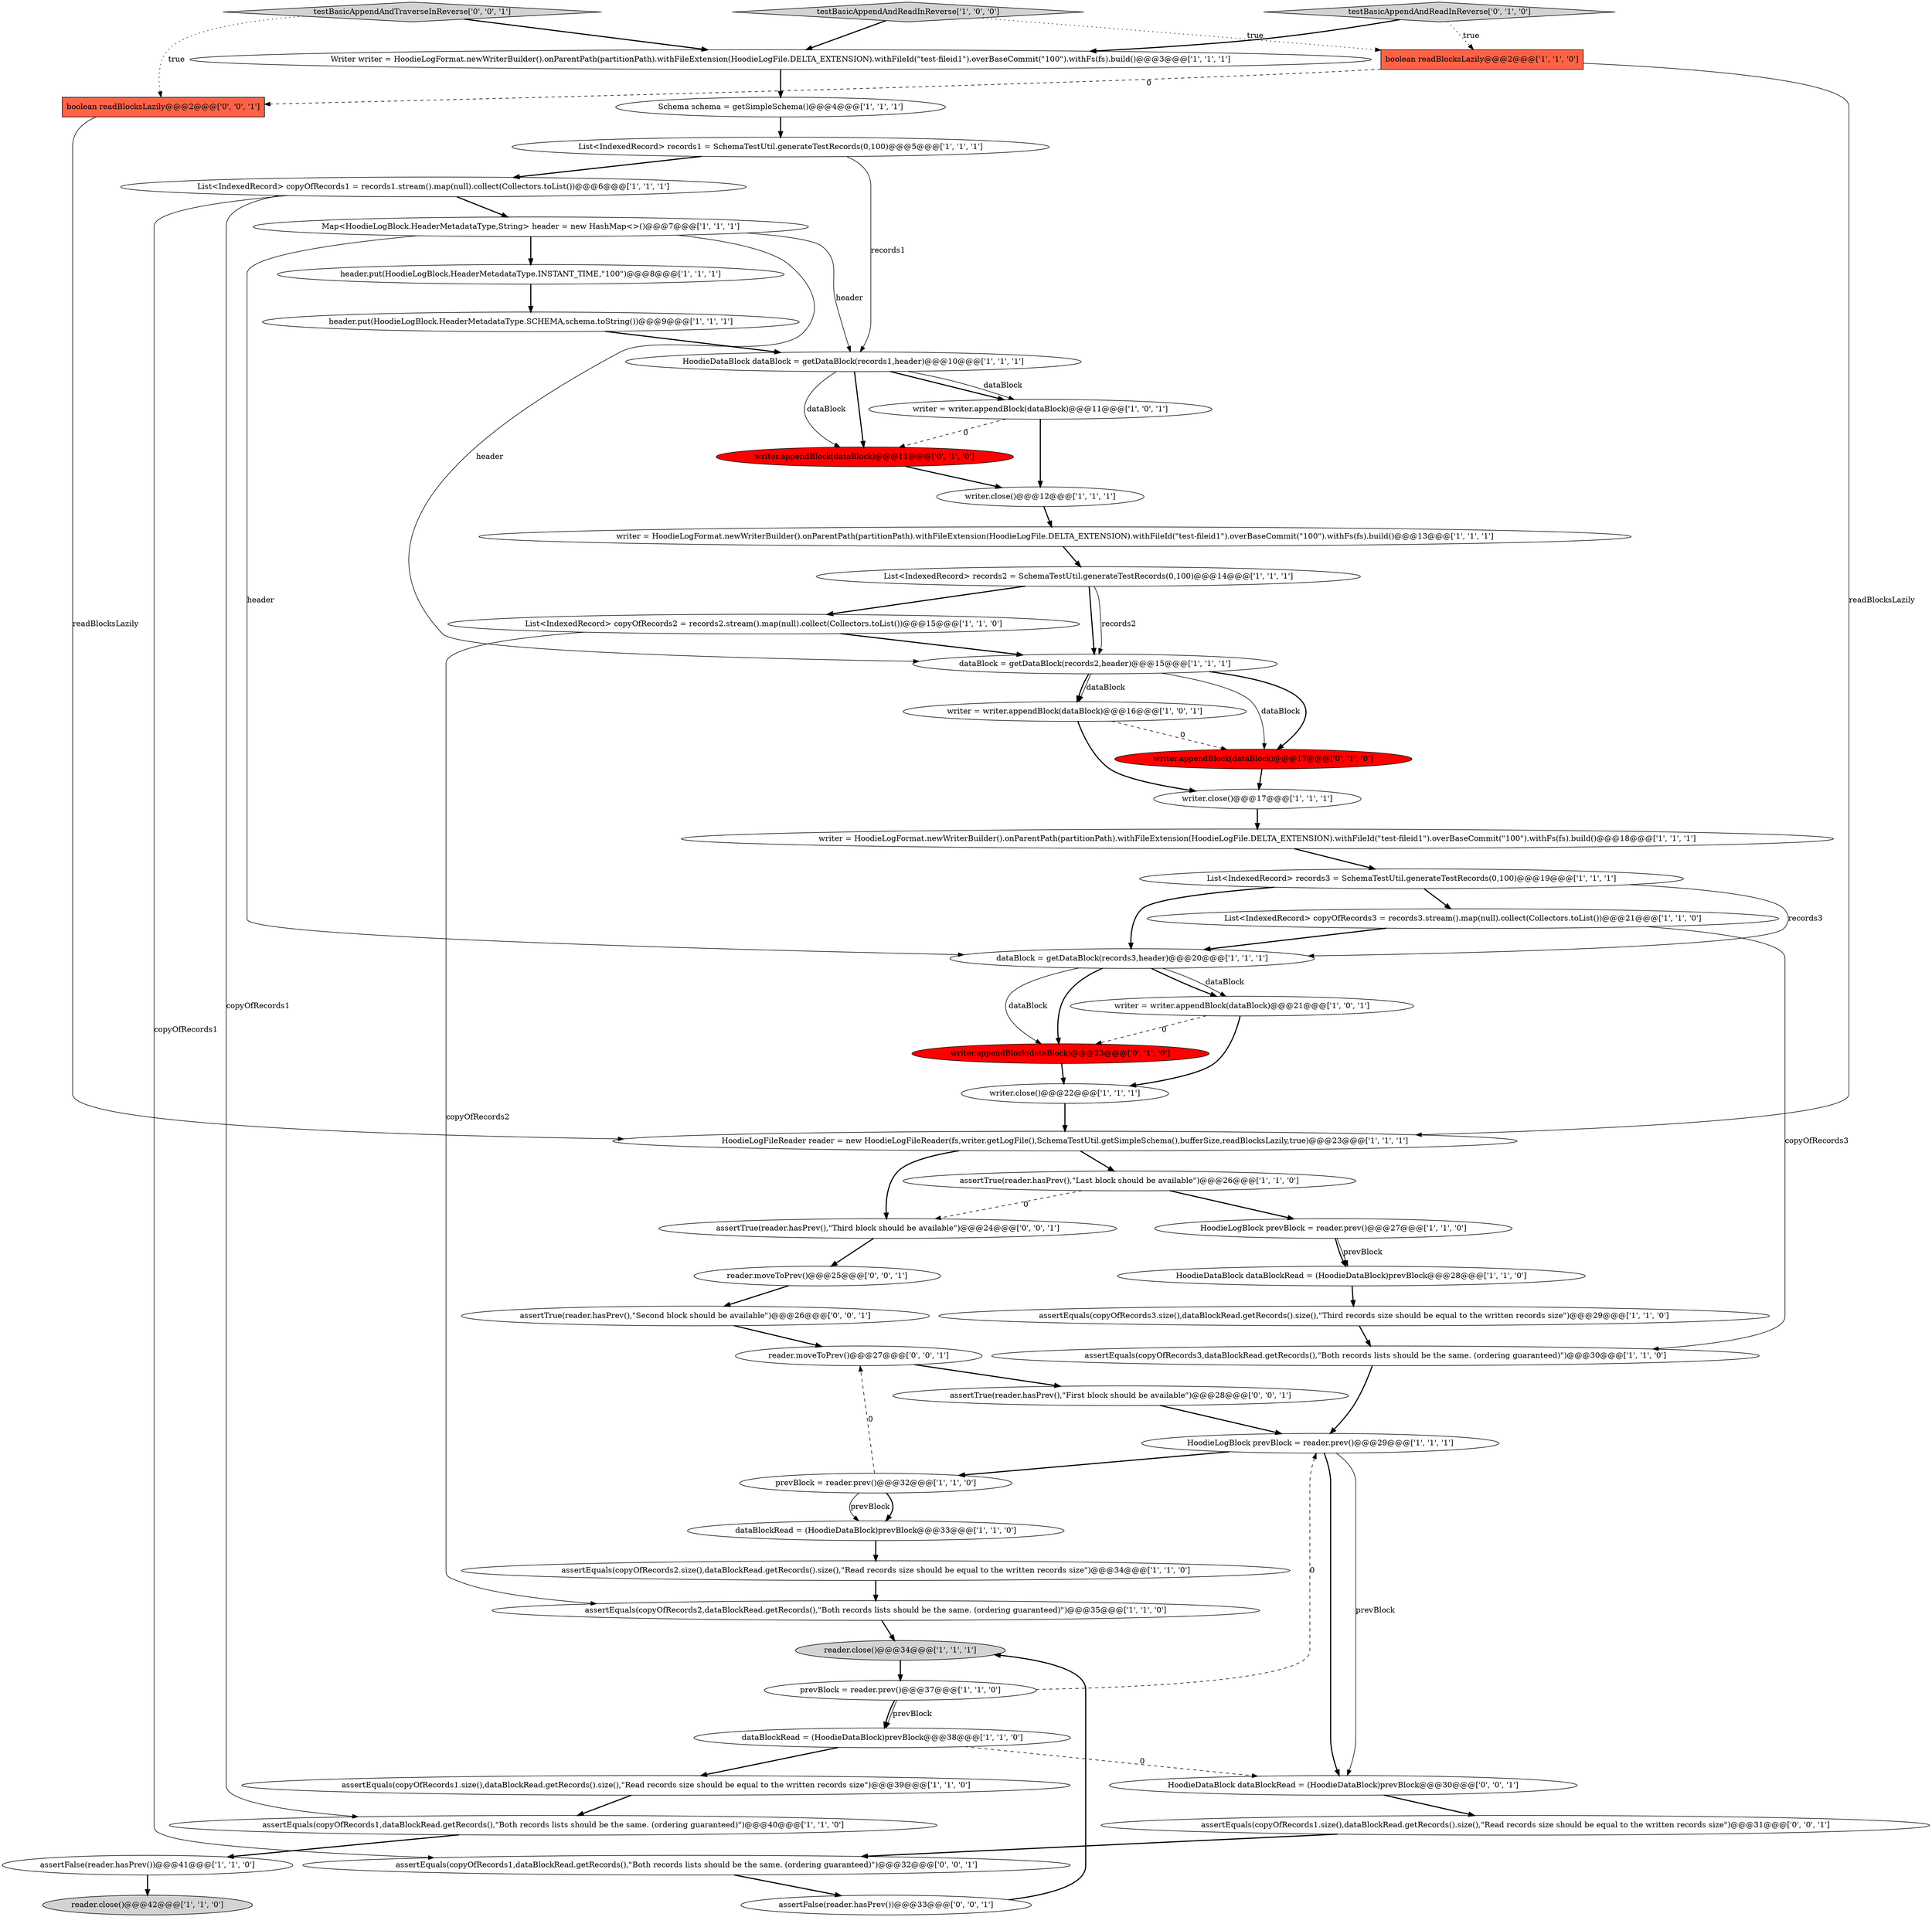 digraph {
43 [style = filled, label = "writer.appendBlock(dataBlock)@@@17@@@['0', '1', '0']", fillcolor = red, shape = ellipse image = "AAA1AAABBB2BBB"];
23 [style = filled, label = "dataBlockRead = (HoodieDataBlock)prevBlock@@@38@@@['1', '1', '0']", fillcolor = white, shape = ellipse image = "AAA0AAABBB1BBB"];
3 [style = filled, label = "prevBlock = reader.prev()@@@32@@@['1', '1', '0']", fillcolor = white, shape = ellipse image = "AAA0AAABBB1BBB"];
38 [style = filled, label = "writer = writer.appendBlock(dataBlock)@@@11@@@['1', '0', '1']", fillcolor = white, shape = ellipse image = "AAA0AAABBB1BBB"];
14 [style = filled, label = "assertEquals(copyOfRecords1,dataBlockRead.getRecords(),\"Both records lists should be the same. (ordering guaranteed)\")@@@40@@@['1', '1', '0']", fillcolor = white, shape = ellipse image = "AAA0AAABBB1BBB"];
26 [style = filled, label = "dataBlock = getDataBlock(records2,header)@@@15@@@['1', '1', '1']", fillcolor = white, shape = ellipse image = "AAA0AAABBB1BBB"];
29 [style = filled, label = "header.put(HoodieLogBlock.HeaderMetadataType.INSTANT_TIME,\"100\")@@@8@@@['1', '1', '1']", fillcolor = white, shape = ellipse image = "AAA0AAABBB1BBB"];
13 [style = filled, label = "writer = HoodieLogFormat.newWriterBuilder().onParentPath(partitionPath).withFileExtension(HoodieLogFile.DELTA_EXTENSION).withFileId(\"test-fileid1\").overBaseCommit(\"100\").withFs(fs).build()@@@13@@@['1', '1', '1']", fillcolor = white, shape = ellipse image = "AAA0AAABBB1BBB"];
41 [style = filled, label = "HoodieDataBlock dataBlock = getDataBlock(records1,header)@@@10@@@['1', '1', '1']", fillcolor = white, shape = ellipse image = "AAA0AAABBB1BBB"];
11 [style = filled, label = "assertFalse(reader.hasPrev())@@@41@@@['1', '1', '0']", fillcolor = white, shape = ellipse image = "AAA0AAABBB1BBB"];
12 [style = filled, label = "assertEquals(copyOfRecords3,dataBlockRead.getRecords(),\"Both records lists should be the same. (ordering guaranteed)\")@@@30@@@['1', '1', '0']", fillcolor = white, shape = ellipse image = "AAA0AAABBB1BBB"];
31 [style = filled, label = "dataBlock = getDataBlock(records3,header)@@@20@@@['1', '1', '1']", fillcolor = white, shape = ellipse image = "AAA0AAABBB1BBB"];
16 [style = filled, label = "writer.close()@@@12@@@['1', '1', '1']", fillcolor = white, shape = ellipse image = "AAA0AAABBB1BBB"];
20 [style = filled, label = "List<IndexedRecord> copyOfRecords2 = records2.stream().map(null).collect(Collectors.toList())@@@15@@@['1', '1', '0']", fillcolor = white, shape = ellipse image = "AAA0AAABBB1BBB"];
27 [style = filled, label = "writer = HoodieLogFormat.newWriterBuilder().onParentPath(partitionPath).withFileExtension(HoodieLogFile.DELTA_EXTENSION).withFileId(\"test-fileid1\").overBaseCommit(\"100\").withFs(fs).build()@@@18@@@['1', '1', '1']", fillcolor = white, shape = ellipse image = "AAA0AAABBB1BBB"];
54 [style = filled, label = "assertEquals(copyOfRecords1,dataBlockRead.getRecords(),\"Both records lists should be the same. (ordering guaranteed)\")@@@32@@@['0', '0', '1']", fillcolor = white, shape = ellipse image = "AAA0AAABBB3BBB"];
18 [style = filled, label = "assertTrue(reader.hasPrev(),\"Last block should be available\")@@@26@@@['1', '1', '0']", fillcolor = white, shape = ellipse image = "AAA0AAABBB1BBB"];
10 [style = filled, label = "assertEquals(copyOfRecords2,dataBlockRead.getRecords(),\"Both records lists should be the same. (ordering guaranteed)\")@@@35@@@['1', '1', '0']", fillcolor = white, shape = ellipse image = "AAA0AAABBB1BBB"];
39 [style = filled, label = "Map<HoodieLogBlock.HeaderMetadataType,String> header = new HashMap<>()@@@7@@@['1', '1', '1']", fillcolor = white, shape = ellipse image = "AAA0AAABBB1BBB"];
15 [style = filled, label = "List<IndexedRecord> copyOfRecords3 = records3.stream().map(null).collect(Collectors.toList())@@@21@@@['1', '1', '0']", fillcolor = white, shape = ellipse image = "AAA0AAABBB1BBB"];
44 [style = filled, label = "writer.appendBlock(dataBlock)@@@23@@@['0', '1', '0']", fillcolor = red, shape = ellipse image = "AAA1AAABBB2BBB"];
48 [style = filled, label = "testBasicAppendAndTraverseInReverse['0', '0', '1']", fillcolor = lightgray, shape = diamond image = "AAA0AAABBB3BBB"];
51 [style = filled, label = "boolean readBlocksLazily@@@2@@@['0', '0', '1']", fillcolor = tomato, shape = box image = "AAA0AAABBB3BBB"];
33 [style = filled, label = "dataBlockRead = (HoodieDataBlock)prevBlock@@@33@@@['1', '1', '0']", fillcolor = white, shape = ellipse image = "AAA0AAABBB1BBB"];
34 [style = filled, label = "HoodieDataBlock dataBlockRead = (HoodieDataBlock)prevBlock@@@28@@@['1', '1', '0']", fillcolor = white, shape = ellipse image = "AAA0AAABBB1BBB"];
53 [style = filled, label = "reader.moveToPrev()@@@25@@@['0', '0', '1']", fillcolor = white, shape = ellipse image = "AAA0AAABBB3BBB"];
55 [style = filled, label = "assertEquals(copyOfRecords1.size(),dataBlockRead.getRecords().size(),\"Read records size should be equal to the written records size\")@@@31@@@['0', '0', '1']", fillcolor = white, shape = ellipse image = "AAA0AAABBB3BBB"];
37 [style = filled, label = "assertEquals(copyOfRecords1.size(),dataBlockRead.getRecords().size(),\"Read records size should be equal to the written records size\")@@@39@@@['1', '1', '0']", fillcolor = white, shape = ellipse image = "AAA0AAABBB1BBB"];
0 [style = filled, label = "List<IndexedRecord> copyOfRecords1 = records1.stream().map(null).collect(Collectors.toList())@@@6@@@['1', '1', '1']", fillcolor = white, shape = ellipse image = "AAA0AAABBB1BBB"];
5 [style = filled, label = "List<IndexedRecord> records1 = SchemaTestUtil.generateTestRecords(0,100)@@@5@@@['1', '1', '1']", fillcolor = white, shape = ellipse image = "AAA0AAABBB1BBB"];
9 [style = filled, label = "List<IndexedRecord> records2 = SchemaTestUtil.generateTestRecords(0,100)@@@14@@@['1', '1', '1']", fillcolor = white, shape = ellipse image = "AAA0AAABBB1BBB"];
35 [style = filled, label = "writer = writer.appendBlock(dataBlock)@@@16@@@['1', '0', '1']", fillcolor = white, shape = ellipse image = "AAA0AAABBB1BBB"];
49 [style = filled, label = "assertFalse(reader.hasPrev())@@@33@@@['0', '0', '1']", fillcolor = white, shape = ellipse image = "AAA0AAABBB3BBB"];
50 [style = filled, label = "reader.moveToPrev()@@@27@@@['0', '0', '1']", fillcolor = white, shape = ellipse image = "AAA0AAABBB3BBB"];
4 [style = filled, label = "Writer writer = HoodieLogFormat.newWriterBuilder().onParentPath(partitionPath).withFileExtension(HoodieLogFile.DELTA_EXTENSION).withFileId(\"test-fileid1\").overBaseCommit(\"100\").withFs(fs).build()@@@3@@@['1', '1', '1']", fillcolor = white, shape = ellipse image = "AAA0AAABBB1BBB"];
2 [style = filled, label = "header.put(HoodieLogBlock.HeaderMetadataType.SCHEMA,schema.toString())@@@9@@@['1', '1', '1']", fillcolor = white, shape = ellipse image = "AAA0AAABBB1BBB"];
25 [style = filled, label = "Schema schema = getSimpleSchema()@@@4@@@['1', '1', '1']", fillcolor = white, shape = ellipse image = "AAA0AAABBB1BBB"];
19 [style = filled, label = "boolean readBlocksLazily@@@2@@@['1', '1', '0']", fillcolor = tomato, shape = box image = "AAA0AAABBB1BBB"];
7 [style = filled, label = "HoodieLogFileReader reader = new HoodieLogFileReader(fs,writer.getLogFile(),SchemaTestUtil.getSimpleSchema(),bufferSize,readBlocksLazily,true)@@@23@@@['1', '1', '1']", fillcolor = white, shape = ellipse image = "AAA0AAABBB1BBB"];
8 [style = filled, label = "writer.close()@@@17@@@['1', '1', '1']", fillcolor = white, shape = ellipse image = "AAA0AAABBB1BBB"];
46 [style = filled, label = "assertTrue(reader.hasPrev(),\"Third block should be available\")@@@24@@@['0', '0', '1']", fillcolor = white, shape = ellipse image = "AAA0AAABBB3BBB"];
42 [style = filled, label = "writer.appendBlock(dataBlock)@@@11@@@['0', '1', '0']", fillcolor = red, shape = ellipse image = "AAA1AAABBB2BBB"];
1 [style = filled, label = "prevBlock = reader.prev()@@@37@@@['1', '1', '0']", fillcolor = white, shape = ellipse image = "AAA0AAABBB1BBB"];
40 [style = filled, label = "testBasicAppendAndReadInReverse['1', '0', '0']", fillcolor = lightgray, shape = diamond image = "AAA0AAABBB1BBB"];
32 [style = filled, label = "assertEquals(copyOfRecords3.size(),dataBlockRead.getRecords().size(),\"Third records size should be equal to the written records size\")@@@29@@@['1', '1', '0']", fillcolor = white, shape = ellipse image = "AAA0AAABBB1BBB"];
45 [style = filled, label = "testBasicAppendAndReadInReverse['0', '1', '0']", fillcolor = lightgray, shape = diamond image = "AAA0AAABBB2BBB"];
21 [style = filled, label = "HoodieLogBlock prevBlock = reader.prev()@@@27@@@['1', '1', '0']", fillcolor = white, shape = ellipse image = "AAA0AAABBB1BBB"];
24 [style = filled, label = "HoodieLogBlock prevBlock = reader.prev()@@@29@@@['1', '1', '1']", fillcolor = white, shape = ellipse image = "AAA0AAABBB1BBB"];
56 [style = filled, label = "HoodieDataBlock dataBlockRead = (HoodieDataBlock)prevBlock@@@30@@@['0', '0', '1']", fillcolor = white, shape = ellipse image = "AAA0AAABBB3BBB"];
22 [style = filled, label = "writer.close()@@@22@@@['1', '1', '1']", fillcolor = white, shape = ellipse image = "AAA0AAABBB1BBB"];
36 [style = filled, label = "reader.close()@@@42@@@['1', '1', '0']", fillcolor = lightgray, shape = ellipse image = "AAA0AAABBB1BBB"];
6 [style = filled, label = "writer = writer.appendBlock(dataBlock)@@@21@@@['1', '0', '1']", fillcolor = white, shape = ellipse image = "AAA0AAABBB1BBB"];
30 [style = filled, label = "reader.close()@@@34@@@['1', '1', '1']", fillcolor = lightgray, shape = ellipse image = "AAA0AAABBB1BBB"];
17 [style = filled, label = "List<IndexedRecord> records3 = SchemaTestUtil.generateTestRecords(0,100)@@@19@@@['1', '1', '1']", fillcolor = white, shape = ellipse image = "AAA0AAABBB1BBB"];
52 [style = filled, label = "assertTrue(reader.hasPrev(),\"Second block should be available\")@@@26@@@['0', '0', '1']", fillcolor = white, shape = ellipse image = "AAA0AAABBB3BBB"];
47 [style = filled, label = "assertTrue(reader.hasPrev(),\"First block should be available\")@@@28@@@['0', '0', '1']", fillcolor = white, shape = ellipse image = "AAA0AAABBB3BBB"];
28 [style = filled, label = "assertEquals(copyOfRecords2.size(),dataBlockRead.getRecords().size(),\"Read records size should be equal to the written records size\")@@@34@@@['1', '1', '0']", fillcolor = white, shape = ellipse image = "AAA0AAABBB1BBB"];
40->4 [style = bold, label=""];
0->54 [style = solid, label="copyOfRecords1"];
4->25 [style = bold, label=""];
17->31 [style = solid, label="records3"];
6->22 [style = bold, label=""];
20->26 [style = bold, label=""];
32->12 [style = bold, label=""];
26->43 [style = solid, label="dataBlock"];
1->23 [style = solid, label="prevBlock"];
48->4 [style = bold, label=""];
18->46 [style = dashed, label="0"];
11->36 [style = bold, label=""];
31->44 [style = solid, label="dataBlock"];
1->23 [style = bold, label=""];
9->26 [style = bold, label=""];
29->2 [style = bold, label=""];
31->6 [style = bold, label=""];
5->0 [style = bold, label=""];
39->41 [style = solid, label="header"];
43->8 [style = bold, label=""];
26->35 [style = bold, label=""];
35->8 [style = bold, label=""];
27->17 [style = bold, label=""];
34->32 [style = bold, label=""];
8->27 [style = bold, label=""];
14->11 [style = bold, label=""];
39->29 [style = bold, label=""];
54->49 [style = bold, label=""];
7->46 [style = bold, label=""];
53->52 [style = bold, label=""];
33->28 [style = bold, label=""];
20->10 [style = solid, label="copyOfRecords2"];
41->42 [style = solid, label="dataBlock"];
26->43 [style = bold, label=""];
3->33 [style = bold, label=""];
22->7 [style = bold, label=""];
15->12 [style = solid, label="copyOfRecords3"];
23->37 [style = bold, label=""];
19->51 [style = dashed, label="0"];
15->31 [style = bold, label=""];
1->24 [style = dashed, label="0"];
17->15 [style = bold, label=""];
41->38 [style = bold, label=""];
44->22 [style = bold, label=""];
35->43 [style = dashed, label="0"];
24->3 [style = bold, label=""];
0->39 [style = bold, label=""];
2->41 [style = bold, label=""];
24->56 [style = bold, label=""];
39->31 [style = solid, label="header"];
31->6 [style = solid, label="dataBlock"];
16->13 [style = bold, label=""];
21->34 [style = bold, label=""];
41->38 [style = solid, label="dataBlock"];
38->16 [style = bold, label=""];
23->56 [style = dashed, label="0"];
42->16 [style = bold, label=""];
9->20 [style = bold, label=""];
12->24 [style = bold, label=""];
5->41 [style = solid, label="records1"];
38->42 [style = dashed, label="0"];
3->33 [style = solid, label="prevBlock"];
31->44 [style = bold, label=""];
47->24 [style = bold, label=""];
49->30 [style = bold, label=""];
45->19 [style = dotted, label="true"];
7->18 [style = bold, label=""];
25->5 [style = bold, label=""];
52->50 [style = bold, label=""];
13->9 [style = bold, label=""];
18->21 [style = bold, label=""];
10->30 [style = bold, label=""];
40->19 [style = dotted, label="true"];
28->10 [style = bold, label=""];
30->1 [style = bold, label=""];
9->26 [style = solid, label="records2"];
17->31 [style = bold, label=""];
39->26 [style = solid, label="header"];
46->53 [style = bold, label=""];
21->34 [style = solid, label="prevBlock"];
48->51 [style = dotted, label="true"];
45->4 [style = bold, label=""];
51->7 [style = solid, label="readBlocksLazily"];
24->56 [style = solid, label="prevBlock"];
19->7 [style = solid, label="readBlocksLazily"];
37->14 [style = bold, label=""];
3->50 [style = dashed, label="0"];
50->47 [style = bold, label=""];
26->35 [style = solid, label="dataBlock"];
0->14 [style = solid, label="copyOfRecords1"];
55->54 [style = bold, label=""];
6->44 [style = dashed, label="0"];
56->55 [style = bold, label=""];
41->42 [style = bold, label=""];
}
